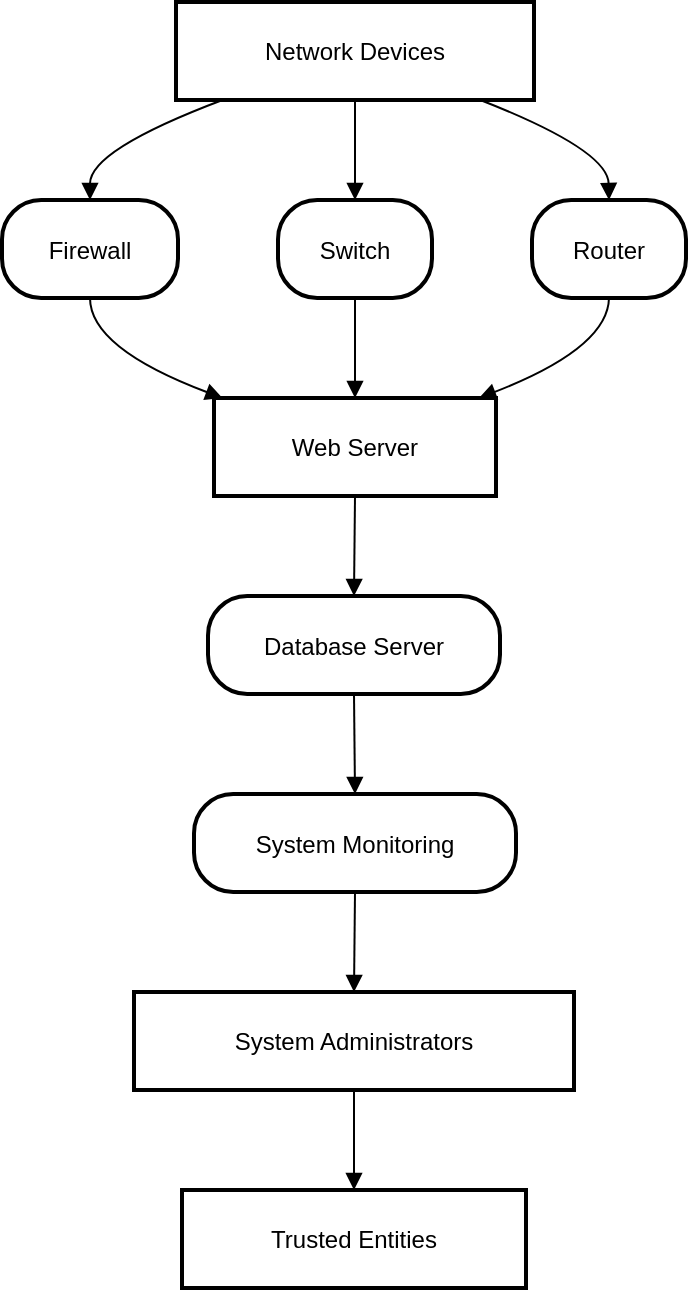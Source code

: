 <mxfile version="24.7.14">
  <diagram name="Page-1" id="lrdhY6u7my3ILG-8TGZT">
    <mxGraphModel>
      <root>
        <mxCell id="0" />
        <mxCell id="1" parent="0" />
        <mxCell id="2" value="Network Devices" style="whiteSpace=wrap;strokeWidth=2;" vertex="1" parent="1">
          <mxGeometry x="95" y="8" width="179" height="49" as="geometry" />
        </mxCell>
        <mxCell id="3" value="Firewall" style="rounded=1;arcSize=40;strokeWidth=2" vertex="1" parent="1">
          <mxGeometry x="8" y="107" width="88" height="49" as="geometry" />
        </mxCell>
        <mxCell id="4" value="Switch" style="rounded=1;arcSize=40;strokeWidth=2" vertex="1" parent="1">
          <mxGeometry x="146" y="107" width="77" height="49" as="geometry" />
        </mxCell>
        <mxCell id="5" value="Router" style="rounded=1;arcSize=40;strokeWidth=2" vertex="1" parent="1">
          <mxGeometry x="273" y="107" width="77" height="49" as="geometry" />
        </mxCell>
        <mxCell id="6" value="Web Server" style="whiteSpace=wrap;strokeWidth=2;" vertex="1" parent="1">
          <mxGeometry x="114" y="206" width="141" height="49" as="geometry" />
        </mxCell>
        <mxCell id="7" value="Database Server" style="rounded=1;arcSize=40;strokeWidth=2" vertex="1" parent="1">
          <mxGeometry x="111" y="305" width="146" height="49" as="geometry" />
        </mxCell>
        <mxCell id="8" value="System Monitoring" style="rounded=1;arcSize=40;strokeWidth=2" vertex="1" parent="1">
          <mxGeometry x="104" y="404" width="161" height="49" as="geometry" />
        </mxCell>
        <mxCell id="9" value="System Administrators" style="whiteSpace=wrap;strokeWidth=2;" vertex="1" parent="1">
          <mxGeometry x="74" y="503" width="220" height="49" as="geometry" />
        </mxCell>
        <mxCell id="10" value="Trusted Entities" style="whiteSpace=wrap;strokeWidth=2;" vertex="1" parent="1">
          <mxGeometry x="98" y="602" width="172" height="49" as="geometry" />
        </mxCell>
        <mxCell id="11" value="" style="curved=1;startArrow=none;endArrow=block;exitX=0.13;exitY=1;entryX=0.5;entryY=0;" edge="1" parent="1" source="2" target="3">
          <mxGeometry relative="1" as="geometry">
            <Array as="points">
              <mxPoint x="52" y="82" />
            </Array>
          </mxGeometry>
        </mxCell>
        <mxCell id="12" value="" style="curved=1;startArrow=none;endArrow=block;exitX=0.5;exitY=1;entryX=0.5;entryY=0;" edge="1" parent="1" source="2" target="4">
          <mxGeometry relative="1" as="geometry">
            <Array as="points" />
          </mxGeometry>
        </mxCell>
        <mxCell id="13" value="" style="curved=1;startArrow=none;endArrow=block;exitX=0.85;exitY=1;entryX=0.5;entryY=0;" edge="1" parent="1" source="2" target="5">
          <mxGeometry relative="1" as="geometry">
            <Array as="points">
              <mxPoint x="311" y="82" />
            </Array>
          </mxGeometry>
        </mxCell>
        <mxCell id="14" value="" style="curved=1;startArrow=none;endArrow=block;exitX=0.5;exitY=1;entryX=0.03;entryY=0;" edge="1" parent="1" source="3" target="6">
          <mxGeometry relative="1" as="geometry">
            <Array as="points">
              <mxPoint x="52" y="181" />
            </Array>
          </mxGeometry>
        </mxCell>
        <mxCell id="15" value="" style="curved=1;startArrow=none;endArrow=block;exitX=0.5;exitY=1;entryX=0.5;entryY=0;" edge="1" parent="1" source="4" target="6">
          <mxGeometry relative="1" as="geometry">
            <Array as="points" />
          </mxGeometry>
        </mxCell>
        <mxCell id="16" value="" style="curved=1;startArrow=none;endArrow=block;exitX=0.5;exitY=1;entryX=0.94;entryY=0;" edge="1" parent="1" source="5" target="6">
          <mxGeometry relative="1" as="geometry">
            <Array as="points">
              <mxPoint x="311" y="181" />
            </Array>
          </mxGeometry>
        </mxCell>
        <mxCell id="17" value="" style="curved=1;startArrow=none;endArrow=block;exitX=0.5;exitY=1;entryX=0.5;entryY=0;" edge="1" parent="1" source="6" target="7">
          <mxGeometry relative="1" as="geometry">
            <Array as="points" />
          </mxGeometry>
        </mxCell>
        <mxCell id="18" value="" style="curved=1;startArrow=none;endArrow=block;exitX=0.5;exitY=1;entryX=0.5;entryY=0;" edge="1" parent="1" source="7" target="8">
          <mxGeometry relative="1" as="geometry">
            <Array as="points" />
          </mxGeometry>
        </mxCell>
        <mxCell id="19" value="" style="curved=1;startArrow=none;endArrow=block;exitX=0.5;exitY=1;entryX=0.5;entryY=0;" edge="1" parent="1" source="8" target="9">
          <mxGeometry relative="1" as="geometry">
            <Array as="points" />
          </mxGeometry>
        </mxCell>
        <mxCell id="20" value="" style="curved=1;startArrow=none;endArrow=block;exitX=0.5;exitY=1;entryX=0.5;entryY=0;" edge="1" parent="1" source="9" target="10">
          <mxGeometry relative="1" as="geometry">
            <Array as="points" />
          </mxGeometry>
        </mxCell>
      </root>
    </mxGraphModel>
  </diagram>
</mxfile>
